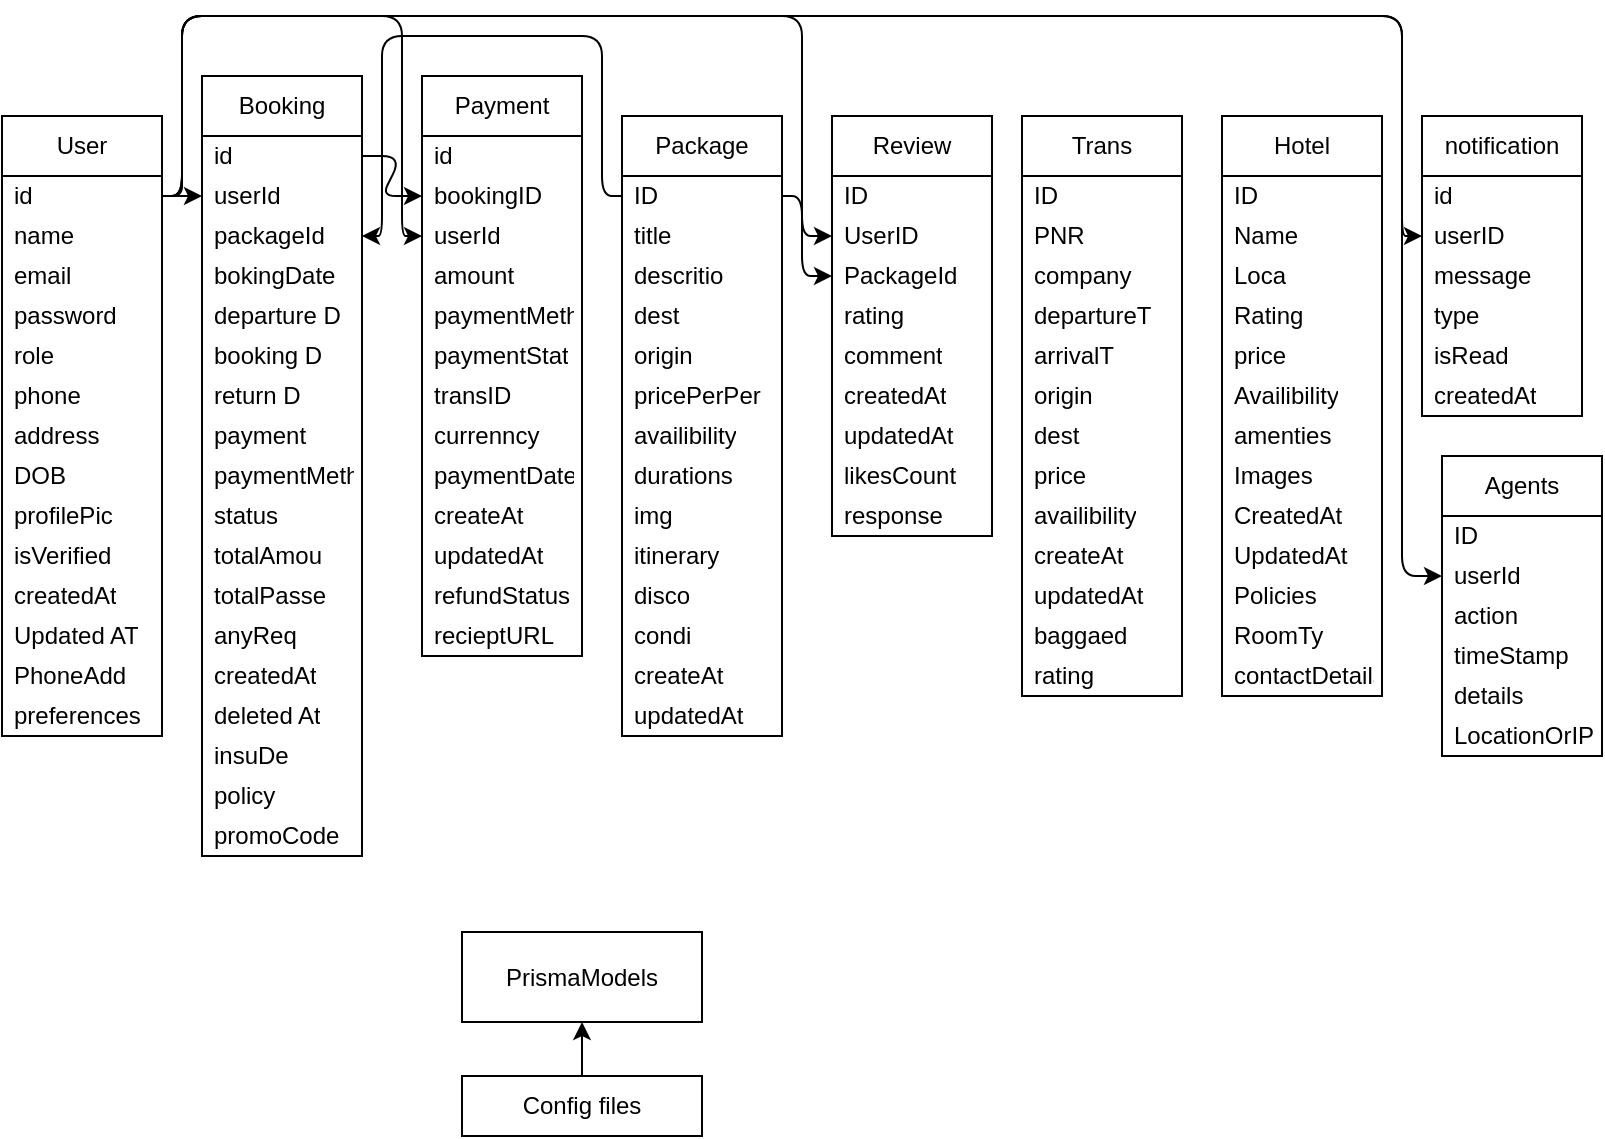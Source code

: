 <mxfile>
    <diagram id="MfGJysYyg-27cfOwxpKU" name="Page-1">
        <mxGraphModel dx="934" dy="476" grid="1" gridSize="10" guides="1" tooltips="1" connect="1" arrows="1" fold="1" page="1" pageScale="1" pageWidth="850" pageHeight="1100" math="0" shadow="0">
            <root>
                <mxCell id="0"/>
                <mxCell id="1" parent="0"/>
                <mxCell id="194" style="edgeStyle=none;html=1;exitX=0.5;exitY=0;exitDx=0;exitDy=0;entryX=0.5;entryY=1;entryDx=0;entryDy=0;" parent="1" source="2" target="192" edge="1">
                    <mxGeometry relative="1" as="geometry"/>
                </mxCell>
                <mxCell id="2" value="Config files" style="whiteSpace=wrap;html=1;" parent="1" vertex="1">
                    <mxGeometry x="240" y="600" width="120" height="30" as="geometry"/>
                </mxCell>
                <mxCell id="14" value="Payment" style="swimlane;fontStyle=0;childLayout=stackLayout;horizontal=1;startSize=30;horizontalStack=0;resizeParent=1;resizeParentMax=0;resizeLast=0;collapsible=1;marginBottom=0;whiteSpace=wrap;html=1;" parent="1" vertex="1">
                    <mxGeometry x="220" y="100" width="80" height="290" as="geometry">
                        <mxRectangle x="70" y="150" width="60" height="30" as="alternateBounds"/>
                    </mxGeometry>
                </mxCell>
                <mxCell id="15" value="id" style="text;strokeColor=none;fillColor=none;align=left;verticalAlign=middle;spacingLeft=4;spacingRight=4;overflow=hidden;points=[[0,0.5],[1,0.5]];portConstraint=eastwest;rotatable=0;whiteSpace=wrap;html=1;" parent="14" vertex="1">
                    <mxGeometry y="30" width="80" height="20" as="geometry"/>
                </mxCell>
                <mxCell id="16" value="bookingID&lt;span style=&quot;white-space: pre;&quot;&gt;&#9;&lt;/span&gt;" style="text;strokeColor=none;fillColor=none;align=left;verticalAlign=middle;spacingLeft=4;spacingRight=4;overflow=hidden;points=[[0,0.5],[1,0.5]];portConstraint=eastwest;rotatable=0;whiteSpace=wrap;html=1;" parent="14" vertex="1">
                    <mxGeometry y="50" width="80" height="20" as="geometry"/>
                </mxCell>
                <mxCell id="17" value="userId" style="text;strokeColor=none;fillColor=none;align=left;verticalAlign=middle;spacingLeft=4;spacingRight=4;overflow=hidden;points=[[0,0.5],[1,0.5]];portConstraint=eastwest;rotatable=0;whiteSpace=wrap;html=1;" parent="14" vertex="1">
                    <mxGeometry y="70" width="80" height="20" as="geometry"/>
                </mxCell>
                <mxCell id="18" value="amount" style="text;strokeColor=none;fillColor=none;align=left;verticalAlign=middle;spacingLeft=4;spacingRight=4;overflow=hidden;points=[[0,0.5],[1,0.5]];portConstraint=eastwest;rotatable=0;whiteSpace=wrap;html=1;" parent="14" vertex="1">
                    <mxGeometry y="90" width="80" height="20" as="geometry"/>
                </mxCell>
                <mxCell id="19" value="paymentMeth&lt;span style=&quot;white-space: pre;&quot;&gt;&#9;&lt;/span&gt;" style="text;strokeColor=none;fillColor=none;align=left;verticalAlign=middle;spacingLeft=4;spacingRight=4;overflow=hidden;points=[[0,0.5],[1,0.5]];portConstraint=eastwest;rotatable=0;whiteSpace=wrap;html=1;" parent="14" vertex="1">
                    <mxGeometry y="110" width="80" height="20" as="geometry"/>
                </mxCell>
                <mxCell id="20" value="paymentStat" style="text;strokeColor=none;fillColor=none;align=left;verticalAlign=middle;spacingLeft=4;spacingRight=4;overflow=hidden;points=[[0,0.5],[1,0.5]];portConstraint=eastwest;rotatable=0;whiteSpace=wrap;html=1;" parent="14" vertex="1">
                    <mxGeometry y="130" width="80" height="20" as="geometry"/>
                </mxCell>
                <mxCell id="21" value="transID" style="text;strokeColor=none;fillColor=none;align=left;verticalAlign=middle;spacingLeft=4;spacingRight=4;overflow=hidden;points=[[0,0.5],[1,0.5]];portConstraint=eastwest;rotatable=0;whiteSpace=wrap;html=1;" parent="14" vertex="1">
                    <mxGeometry y="150" width="80" height="20" as="geometry"/>
                </mxCell>
                <mxCell id="22" value="currenncy" style="text;strokeColor=none;fillColor=none;align=left;verticalAlign=middle;spacingLeft=4;spacingRight=4;overflow=hidden;points=[[0,0.5],[1,0.5]];portConstraint=eastwest;rotatable=0;whiteSpace=wrap;html=1;" parent="14" vertex="1">
                    <mxGeometry y="170" width="80" height="20" as="geometry"/>
                </mxCell>
                <mxCell id="23" value="paymentDate" style="text;strokeColor=none;fillColor=none;align=left;verticalAlign=middle;spacingLeft=4;spacingRight=4;overflow=hidden;points=[[0,0.5],[1,0.5]];portConstraint=eastwest;rotatable=0;whiteSpace=wrap;html=1;" parent="14" vertex="1">
                    <mxGeometry y="190" width="80" height="20" as="geometry"/>
                </mxCell>
                <mxCell id="24" value="createAt" style="text;strokeColor=none;fillColor=none;align=left;verticalAlign=middle;spacingLeft=4;spacingRight=4;overflow=hidden;points=[[0,0.5],[1,0.5]];portConstraint=eastwest;rotatable=0;whiteSpace=wrap;html=1;" parent="14" vertex="1">
                    <mxGeometry y="210" width="80" height="20" as="geometry"/>
                </mxCell>
                <mxCell id="25" value="updatedAt" style="text;strokeColor=none;fillColor=none;align=left;verticalAlign=middle;spacingLeft=4;spacingRight=4;overflow=hidden;points=[[0,0.5],[1,0.5]];portConstraint=eastwest;rotatable=0;whiteSpace=wrap;html=1;" parent="14" vertex="1">
                    <mxGeometry y="230" width="80" height="20" as="geometry"/>
                </mxCell>
                <mxCell id="26" value="refundStatus" style="text;strokeColor=none;fillColor=none;align=left;verticalAlign=middle;spacingLeft=4;spacingRight=4;overflow=hidden;points=[[0,0.5],[1,0.5]];portConstraint=eastwest;rotatable=0;whiteSpace=wrap;html=1;" parent="14" vertex="1">
                    <mxGeometry y="250" width="80" height="20" as="geometry"/>
                </mxCell>
                <mxCell id="27" value="recieptURL" style="text;strokeColor=none;fillColor=none;align=left;verticalAlign=middle;spacingLeft=4;spacingRight=4;overflow=hidden;points=[[0,0.5],[1,0.5]];portConstraint=eastwest;rotatable=0;whiteSpace=wrap;html=1;" parent="14" vertex="1">
                    <mxGeometry y="270" width="80" height="20" as="geometry"/>
                </mxCell>
                <mxCell id="44" value="Booking" style="swimlane;fontStyle=0;childLayout=stackLayout;horizontal=1;startSize=30;horizontalStack=0;resizeParent=1;resizeParentMax=0;resizeLast=0;collapsible=1;marginBottom=0;whiteSpace=wrap;html=1;" parent="1" vertex="1">
                    <mxGeometry x="110" y="100" width="80" height="390" as="geometry">
                        <mxRectangle x="70" y="150" width="60" height="30" as="alternateBounds"/>
                    </mxGeometry>
                </mxCell>
                <mxCell id="45" value="id&lt;span style=&quot;white-space: pre;&quot;&gt;&#9;&lt;/span&gt;" style="text;strokeColor=none;fillColor=none;align=left;verticalAlign=middle;spacingLeft=4;spacingRight=4;overflow=hidden;points=[[0,0.5],[1,0.5]];portConstraint=eastwest;rotatable=0;whiteSpace=wrap;html=1;" parent="44" vertex="1">
                    <mxGeometry y="30" width="80" height="20" as="geometry"/>
                </mxCell>
                <mxCell id="47" value="userId" style="text;strokeColor=none;fillColor=none;align=left;verticalAlign=middle;spacingLeft=4;spacingRight=4;overflow=hidden;points=[[0,0.5],[1,0.5]];portConstraint=eastwest;rotatable=0;whiteSpace=wrap;html=1;" parent="44" vertex="1">
                    <mxGeometry y="50" width="80" height="20" as="geometry"/>
                </mxCell>
                <mxCell id="48" value="packageId" style="text;strokeColor=none;fillColor=none;align=left;verticalAlign=middle;spacingLeft=4;spacingRight=4;overflow=hidden;points=[[0,0.5],[1,0.5]];portConstraint=eastwest;rotatable=0;whiteSpace=wrap;html=1;" parent="44" vertex="1">
                    <mxGeometry y="70" width="80" height="20" as="geometry"/>
                </mxCell>
                <mxCell id="49" value="bokingDate" style="text;strokeColor=none;fillColor=none;align=left;verticalAlign=middle;spacingLeft=4;spacingRight=4;overflow=hidden;points=[[0,0.5],[1,0.5]];portConstraint=eastwest;rotatable=0;whiteSpace=wrap;html=1;" parent="44" vertex="1">
                    <mxGeometry y="90" width="80" height="20" as="geometry"/>
                </mxCell>
                <mxCell id="50" value="departure D" style="text;strokeColor=none;fillColor=none;align=left;verticalAlign=middle;spacingLeft=4;spacingRight=4;overflow=hidden;points=[[0,0.5],[1,0.5]];portConstraint=eastwest;rotatable=0;whiteSpace=wrap;html=1;" parent="44" vertex="1">
                    <mxGeometry y="110" width="80" height="20" as="geometry"/>
                </mxCell>
                <mxCell id="51" value="booking D" style="text;strokeColor=none;fillColor=none;align=left;verticalAlign=middle;spacingLeft=4;spacingRight=4;overflow=hidden;points=[[0,0.5],[1,0.5]];portConstraint=eastwest;rotatable=0;whiteSpace=wrap;html=1;" parent="44" vertex="1">
                    <mxGeometry y="130" width="80" height="20" as="geometry"/>
                </mxCell>
                <mxCell id="52" value="return D" style="text;strokeColor=none;fillColor=none;align=left;verticalAlign=middle;spacingLeft=4;spacingRight=4;overflow=hidden;points=[[0,0.5],[1,0.5]];portConstraint=eastwest;rotatable=0;whiteSpace=wrap;html=1;" parent="44" vertex="1">
                    <mxGeometry y="150" width="80" height="20" as="geometry"/>
                </mxCell>
                <mxCell id="53" value="payment" style="text;strokeColor=none;fillColor=none;align=left;verticalAlign=middle;spacingLeft=4;spacingRight=4;overflow=hidden;points=[[0,0.5],[1,0.5]];portConstraint=eastwest;rotatable=0;whiteSpace=wrap;html=1;" parent="44" vertex="1">
                    <mxGeometry y="170" width="80" height="20" as="geometry"/>
                </mxCell>
                <mxCell id="54" value="paymentMeth" style="text;strokeColor=none;fillColor=none;align=left;verticalAlign=middle;spacingLeft=4;spacingRight=4;overflow=hidden;points=[[0,0.5],[1,0.5]];portConstraint=eastwest;rotatable=0;whiteSpace=wrap;html=1;" parent="44" vertex="1">
                    <mxGeometry y="190" width="80" height="20" as="geometry"/>
                </mxCell>
                <mxCell id="55" value="status" style="text;strokeColor=none;fillColor=none;align=left;verticalAlign=middle;spacingLeft=4;spacingRight=4;overflow=hidden;points=[[0,0.5],[1,0.5]];portConstraint=eastwest;rotatable=0;whiteSpace=wrap;html=1;" parent="44" vertex="1">
                    <mxGeometry y="210" width="80" height="20" as="geometry"/>
                </mxCell>
                <mxCell id="56" value="totalAmou" style="text;strokeColor=none;fillColor=none;align=left;verticalAlign=middle;spacingLeft=4;spacingRight=4;overflow=hidden;points=[[0,0.5],[1,0.5]];portConstraint=eastwest;rotatable=0;whiteSpace=wrap;html=1;" parent="44" vertex="1">
                    <mxGeometry y="230" width="80" height="20" as="geometry"/>
                </mxCell>
                <mxCell id="57" value="totalPasse" style="text;strokeColor=none;fillColor=none;align=left;verticalAlign=middle;spacingLeft=4;spacingRight=4;overflow=hidden;points=[[0,0.5],[1,0.5]];portConstraint=eastwest;rotatable=0;whiteSpace=wrap;html=1;" parent="44" vertex="1">
                    <mxGeometry y="250" width="80" height="20" as="geometry"/>
                </mxCell>
                <mxCell id="58" value="anyReq" style="text;strokeColor=none;fillColor=none;align=left;verticalAlign=middle;spacingLeft=4;spacingRight=4;overflow=hidden;points=[[0,0.5],[1,0.5]];portConstraint=eastwest;rotatable=0;whiteSpace=wrap;html=1;" parent="44" vertex="1">
                    <mxGeometry y="270" width="80" height="20" as="geometry"/>
                </mxCell>
                <mxCell id="149" value="createdAt" style="text;strokeColor=none;fillColor=none;align=left;verticalAlign=middle;spacingLeft=4;spacingRight=4;overflow=hidden;points=[[0,0.5],[1,0.5]];portConstraint=eastwest;rotatable=0;whiteSpace=wrap;html=1;" parent="44" vertex="1">
                    <mxGeometry y="290" width="80" height="20" as="geometry"/>
                </mxCell>
                <mxCell id="150" value="deleted At" style="text;strokeColor=none;fillColor=none;align=left;verticalAlign=middle;spacingLeft=4;spacingRight=4;overflow=hidden;points=[[0,0.5],[1,0.5]];portConstraint=eastwest;rotatable=0;whiteSpace=wrap;html=1;" parent="44" vertex="1">
                    <mxGeometry y="310" width="80" height="20" as="geometry"/>
                </mxCell>
                <mxCell id="151" value="insuDe" style="text;strokeColor=none;fillColor=none;align=left;verticalAlign=middle;spacingLeft=4;spacingRight=4;overflow=hidden;points=[[0,0.5],[1,0.5]];portConstraint=eastwest;rotatable=0;whiteSpace=wrap;html=1;" parent="44" vertex="1">
                    <mxGeometry y="330" width="80" height="20" as="geometry"/>
                </mxCell>
                <mxCell id="152" value="policy" style="text;strokeColor=none;fillColor=none;align=left;verticalAlign=middle;spacingLeft=4;spacingRight=4;overflow=hidden;points=[[0,0.5],[1,0.5]];portConstraint=eastwest;rotatable=0;whiteSpace=wrap;html=1;" parent="44" vertex="1">
                    <mxGeometry y="350" width="80" height="20" as="geometry"/>
                </mxCell>
                <mxCell id="153" value="promoCode" style="text;strokeColor=none;fillColor=none;align=left;verticalAlign=middle;spacingLeft=4;spacingRight=4;overflow=hidden;points=[[0,0.5],[1,0.5]];portConstraint=eastwest;rotatable=0;whiteSpace=wrap;html=1;" parent="44" vertex="1">
                    <mxGeometry y="370" width="80" height="20" as="geometry"/>
                </mxCell>
                <mxCell id="59" value="User" style="swimlane;fontStyle=0;childLayout=stackLayout;horizontal=1;startSize=30;horizontalStack=0;resizeParent=1;resizeParentMax=0;resizeLast=0;collapsible=1;marginBottom=0;whiteSpace=wrap;html=1;" parent="1" vertex="1">
                    <mxGeometry x="10" y="120" width="80" height="310" as="geometry">
                        <mxRectangle x="20" y="130" width="60" height="30" as="alternateBounds"/>
                    </mxGeometry>
                </mxCell>
                <mxCell id="60" value="id" style="text;strokeColor=none;fillColor=none;align=left;verticalAlign=middle;spacingLeft=4;spacingRight=4;overflow=hidden;points=[[0,0.5],[1,0.5]];portConstraint=eastwest;rotatable=0;whiteSpace=wrap;html=1;" parent="59" vertex="1">
                    <mxGeometry y="30" width="80" height="20" as="geometry"/>
                </mxCell>
                <mxCell id="61" value="name" style="text;strokeColor=none;fillColor=none;align=left;verticalAlign=middle;spacingLeft=4;spacingRight=4;overflow=hidden;points=[[0,0.5],[1,0.5]];portConstraint=eastwest;rotatable=0;whiteSpace=wrap;html=1;" parent="59" vertex="1">
                    <mxGeometry y="50" width="80" height="20" as="geometry"/>
                </mxCell>
                <mxCell id="62" value="email" style="text;strokeColor=none;fillColor=none;align=left;verticalAlign=middle;spacingLeft=4;spacingRight=4;overflow=hidden;points=[[0,0.5],[1,0.5]];portConstraint=eastwest;rotatable=0;whiteSpace=wrap;html=1;" parent="59" vertex="1">
                    <mxGeometry y="70" width="80" height="20" as="geometry"/>
                </mxCell>
                <mxCell id="63" value="password" style="text;strokeColor=none;fillColor=none;align=left;verticalAlign=middle;spacingLeft=4;spacingRight=4;overflow=hidden;points=[[0,0.5],[1,0.5]];portConstraint=eastwest;rotatable=0;whiteSpace=wrap;html=1;" parent="59" vertex="1">
                    <mxGeometry y="90" width="80" height="20" as="geometry"/>
                </mxCell>
                <mxCell id="64" value="role" style="text;strokeColor=none;fillColor=none;align=left;verticalAlign=middle;spacingLeft=4;spacingRight=4;overflow=hidden;points=[[0,0.5],[1,0.5]];portConstraint=eastwest;rotatable=0;whiteSpace=wrap;html=1;" parent="59" vertex="1">
                    <mxGeometry y="110" width="80" height="20" as="geometry"/>
                </mxCell>
                <mxCell id="65" value="phone" style="text;strokeColor=none;fillColor=none;align=left;verticalAlign=middle;spacingLeft=4;spacingRight=4;overflow=hidden;points=[[0,0.5],[1,0.5]];portConstraint=eastwest;rotatable=0;whiteSpace=wrap;html=1;" parent="59" vertex="1">
                    <mxGeometry y="130" width="80" height="20" as="geometry"/>
                </mxCell>
                <mxCell id="66" value="address" style="text;strokeColor=none;fillColor=none;align=left;verticalAlign=middle;spacingLeft=4;spacingRight=4;overflow=hidden;points=[[0,0.5],[1,0.5]];portConstraint=eastwest;rotatable=0;whiteSpace=wrap;html=1;" parent="59" vertex="1">
                    <mxGeometry y="150" width="80" height="20" as="geometry"/>
                </mxCell>
                <mxCell id="67" value="DOB" style="text;strokeColor=none;fillColor=none;align=left;verticalAlign=middle;spacingLeft=4;spacingRight=4;overflow=hidden;points=[[0,0.5],[1,0.5]];portConstraint=eastwest;rotatable=0;whiteSpace=wrap;html=1;" parent="59" vertex="1">
                    <mxGeometry y="170" width="80" height="20" as="geometry"/>
                </mxCell>
                <mxCell id="68" value="profilePic" style="text;strokeColor=none;fillColor=none;align=left;verticalAlign=middle;spacingLeft=4;spacingRight=4;overflow=hidden;points=[[0,0.5],[1,0.5]];portConstraint=eastwest;rotatable=0;whiteSpace=wrap;html=1;" parent="59" vertex="1">
                    <mxGeometry y="190" width="80" height="20" as="geometry"/>
                </mxCell>
                <mxCell id="69" value="isVerified" style="text;strokeColor=none;fillColor=none;align=left;verticalAlign=middle;spacingLeft=4;spacingRight=4;overflow=hidden;points=[[0,0.5],[1,0.5]];portConstraint=eastwest;rotatable=0;whiteSpace=wrap;html=1;" parent="59" vertex="1">
                    <mxGeometry y="210" width="80" height="20" as="geometry"/>
                </mxCell>
                <mxCell id="70" value="createdAt" style="text;strokeColor=none;fillColor=none;align=left;verticalAlign=middle;spacingLeft=4;spacingRight=4;overflow=hidden;points=[[0,0.5],[1,0.5]];portConstraint=eastwest;rotatable=0;whiteSpace=wrap;html=1;" parent="59" vertex="1">
                    <mxGeometry y="230" width="80" height="20" as="geometry"/>
                </mxCell>
                <mxCell id="71" value="Updated AT" style="text;strokeColor=none;fillColor=none;align=left;verticalAlign=middle;spacingLeft=4;spacingRight=4;overflow=hidden;points=[[0,0.5],[1,0.5]];portConstraint=eastwest;rotatable=0;whiteSpace=wrap;html=1;" parent="59" vertex="1">
                    <mxGeometry y="250" width="80" height="20" as="geometry"/>
                </mxCell>
                <mxCell id="72" value="PhoneAdd" style="text;strokeColor=none;fillColor=none;align=left;verticalAlign=middle;spacingLeft=4;spacingRight=4;overflow=hidden;points=[[0,0.5],[1,0.5]];portConstraint=eastwest;rotatable=0;whiteSpace=wrap;html=1;" parent="59" vertex="1">
                    <mxGeometry y="270" width="80" height="20" as="geometry"/>
                </mxCell>
                <mxCell id="73" value="preferences" style="text;strokeColor=none;fillColor=none;align=left;verticalAlign=middle;spacingLeft=4;spacingRight=4;overflow=hidden;points=[[0,0.5],[1,0.5]];portConstraint=eastwest;rotatable=0;whiteSpace=wrap;html=1;" parent="59" vertex="1">
                    <mxGeometry y="290" width="80" height="20" as="geometry"/>
                </mxCell>
                <mxCell id="74" value="Package" style="swimlane;fontStyle=0;childLayout=stackLayout;horizontal=1;startSize=30;horizontalStack=0;resizeParent=1;resizeParentMax=0;resizeLast=0;collapsible=1;marginBottom=0;whiteSpace=wrap;html=1;" parent="1" vertex="1">
                    <mxGeometry x="320" y="120" width="80" height="310" as="geometry">
                        <mxRectangle x="70" y="150" width="60" height="30" as="alternateBounds"/>
                    </mxGeometry>
                </mxCell>
                <mxCell id="75" value="ID" style="text;strokeColor=none;fillColor=none;align=left;verticalAlign=middle;spacingLeft=4;spacingRight=4;overflow=hidden;points=[[0,0.5],[1,0.5]];portConstraint=eastwest;rotatable=0;whiteSpace=wrap;html=1;" parent="74" vertex="1">
                    <mxGeometry y="30" width="80" height="20" as="geometry"/>
                </mxCell>
                <mxCell id="76" value="title" style="text;strokeColor=none;fillColor=none;align=left;verticalAlign=middle;spacingLeft=4;spacingRight=4;overflow=hidden;points=[[0,0.5],[1,0.5]];portConstraint=eastwest;rotatable=0;whiteSpace=wrap;html=1;" parent="74" vertex="1">
                    <mxGeometry y="50" width="80" height="20" as="geometry"/>
                </mxCell>
                <mxCell id="77" value="descritio" style="text;strokeColor=none;fillColor=none;align=left;verticalAlign=middle;spacingLeft=4;spacingRight=4;overflow=hidden;points=[[0,0.5],[1,0.5]];portConstraint=eastwest;rotatable=0;whiteSpace=wrap;html=1;" parent="74" vertex="1">
                    <mxGeometry y="70" width="80" height="20" as="geometry"/>
                </mxCell>
                <mxCell id="78" value="dest" style="text;strokeColor=none;fillColor=none;align=left;verticalAlign=middle;spacingLeft=4;spacingRight=4;overflow=hidden;points=[[0,0.5],[1,0.5]];portConstraint=eastwest;rotatable=0;whiteSpace=wrap;html=1;" parent="74" vertex="1">
                    <mxGeometry y="90" width="80" height="20" as="geometry"/>
                </mxCell>
                <mxCell id="79" value="origin" style="text;strokeColor=none;fillColor=none;align=left;verticalAlign=middle;spacingLeft=4;spacingRight=4;overflow=hidden;points=[[0,0.5],[1,0.5]];portConstraint=eastwest;rotatable=0;whiteSpace=wrap;html=1;" parent="74" vertex="1">
                    <mxGeometry y="110" width="80" height="20" as="geometry"/>
                </mxCell>
                <mxCell id="80" value="pricePerPer&lt;span style=&quot;white-space: pre;&quot;&gt;&#9;&lt;/span&gt;" style="text;strokeColor=none;fillColor=none;align=left;verticalAlign=middle;spacingLeft=4;spacingRight=4;overflow=hidden;points=[[0,0.5],[1,0.5]];portConstraint=eastwest;rotatable=0;whiteSpace=wrap;html=1;" parent="74" vertex="1">
                    <mxGeometry y="130" width="80" height="20" as="geometry"/>
                </mxCell>
                <mxCell id="81" value="availibility" style="text;strokeColor=none;fillColor=none;align=left;verticalAlign=middle;spacingLeft=4;spacingRight=4;overflow=hidden;points=[[0,0.5],[1,0.5]];portConstraint=eastwest;rotatable=0;whiteSpace=wrap;html=1;" parent="74" vertex="1">
                    <mxGeometry y="150" width="80" height="20" as="geometry"/>
                </mxCell>
                <mxCell id="82" value="durations&lt;span style=&quot;white-space: pre;&quot;&gt;&#9;&lt;/span&gt;" style="text;strokeColor=none;fillColor=none;align=left;verticalAlign=middle;spacingLeft=4;spacingRight=4;overflow=hidden;points=[[0,0.5],[1,0.5]];portConstraint=eastwest;rotatable=0;whiteSpace=wrap;html=1;" parent="74" vertex="1">
                    <mxGeometry y="170" width="80" height="20" as="geometry"/>
                </mxCell>
                <mxCell id="83" value="img" style="text;strokeColor=none;fillColor=none;align=left;verticalAlign=middle;spacingLeft=4;spacingRight=4;overflow=hidden;points=[[0,0.5],[1,0.5]];portConstraint=eastwest;rotatable=0;whiteSpace=wrap;html=1;" parent="74" vertex="1">
                    <mxGeometry y="190" width="80" height="20" as="geometry"/>
                </mxCell>
                <mxCell id="84" value="itinerary" style="text;strokeColor=none;fillColor=none;align=left;verticalAlign=middle;spacingLeft=4;spacingRight=4;overflow=hidden;points=[[0,0.5],[1,0.5]];portConstraint=eastwest;rotatable=0;whiteSpace=wrap;html=1;" parent="74" vertex="1">
                    <mxGeometry y="210" width="80" height="20" as="geometry"/>
                </mxCell>
                <mxCell id="85" value="disco" style="text;strokeColor=none;fillColor=none;align=left;verticalAlign=middle;spacingLeft=4;spacingRight=4;overflow=hidden;points=[[0,0.5],[1,0.5]];portConstraint=eastwest;rotatable=0;whiteSpace=wrap;html=1;" parent="74" vertex="1">
                    <mxGeometry y="230" width="80" height="20" as="geometry"/>
                </mxCell>
                <mxCell id="86" value="condi" style="text;strokeColor=none;fillColor=none;align=left;verticalAlign=middle;spacingLeft=4;spacingRight=4;overflow=hidden;points=[[0,0.5],[1,0.5]];portConstraint=eastwest;rotatable=0;whiteSpace=wrap;html=1;" parent="74" vertex="1">
                    <mxGeometry y="250" width="80" height="20" as="geometry"/>
                </mxCell>
                <mxCell id="87" value="createAt" style="text;strokeColor=none;fillColor=none;align=left;verticalAlign=middle;spacingLeft=4;spacingRight=4;overflow=hidden;points=[[0,0.5],[1,0.5]];portConstraint=eastwest;rotatable=0;whiteSpace=wrap;html=1;" parent="74" vertex="1">
                    <mxGeometry y="270" width="80" height="20" as="geometry"/>
                </mxCell>
                <mxCell id="88" value="updatedAt" style="text;strokeColor=none;fillColor=none;align=left;verticalAlign=middle;spacingLeft=4;spacingRight=4;overflow=hidden;points=[[0,0.5],[1,0.5]];portConstraint=eastwest;rotatable=0;whiteSpace=wrap;html=1;" parent="74" vertex="1">
                    <mxGeometry y="290" width="80" height="20" as="geometry"/>
                </mxCell>
                <mxCell id="89" value="notification" style="swimlane;fontStyle=0;childLayout=stackLayout;horizontal=1;startSize=30;horizontalStack=0;resizeParent=1;resizeParentMax=0;resizeLast=0;collapsible=1;marginBottom=0;whiteSpace=wrap;html=1;" parent="1" vertex="1">
                    <mxGeometry x="720" y="120" width="80" height="150" as="geometry">
                        <mxRectangle x="70" y="150" width="60" height="30" as="alternateBounds"/>
                    </mxGeometry>
                </mxCell>
                <mxCell id="90" value="id" style="text;strokeColor=none;fillColor=none;align=left;verticalAlign=middle;spacingLeft=4;spacingRight=4;overflow=hidden;points=[[0,0.5],[1,0.5]];portConstraint=eastwest;rotatable=0;whiteSpace=wrap;html=1;" parent="89" vertex="1">
                    <mxGeometry y="30" width="80" height="20" as="geometry"/>
                </mxCell>
                <mxCell id="91" value="userID" style="text;strokeColor=none;fillColor=none;align=left;verticalAlign=middle;spacingLeft=4;spacingRight=4;overflow=hidden;points=[[0,0.5],[1,0.5]];portConstraint=eastwest;rotatable=0;whiteSpace=wrap;html=1;" parent="89" vertex="1">
                    <mxGeometry y="50" width="80" height="20" as="geometry"/>
                </mxCell>
                <mxCell id="92" value="message" style="text;strokeColor=none;fillColor=none;align=left;verticalAlign=middle;spacingLeft=4;spacingRight=4;overflow=hidden;points=[[0,0.5],[1,0.5]];portConstraint=eastwest;rotatable=0;whiteSpace=wrap;html=1;" parent="89" vertex="1">
                    <mxGeometry y="70" width="80" height="20" as="geometry"/>
                </mxCell>
                <mxCell id="93" value="type" style="text;strokeColor=none;fillColor=none;align=left;verticalAlign=middle;spacingLeft=4;spacingRight=4;overflow=hidden;points=[[0,0.5],[1,0.5]];portConstraint=eastwest;rotatable=0;whiteSpace=wrap;html=1;" parent="89" vertex="1">
                    <mxGeometry y="90" width="80" height="20" as="geometry"/>
                </mxCell>
                <mxCell id="94" value="isRead" style="text;strokeColor=none;fillColor=none;align=left;verticalAlign=middle;spacingLeft=4;spacingRight=4;overflow=hidden;points=[[0,0.5],[1,0.5]];portConstraint=eastwest;rotatable=0;whiteSpace=wrap;html=1;" parent="89" vertex="1">
                    <mxGeometry y="110" width="80" height="20" as="geometry"/>
                </mxCell>
                <mxCell id="95" value="createdAt" style="text;strokeColor=none;fillColor=none;align=left;verticalAlign=middle;spacingLeft=4;spacingRight=4;overflow=hidden;points=[[0,0.5],[1,0.5]];portConstraint=eastwest;rotatable=0;whiteSpace=wrap;html=1;" parent="89" vertex="1">
                    <mxGeometry y="130" width="80" height="20" as="geometry"/>
                </mxCell>
                <mxCell id="104" value="Hotel" style="swimlane;fontStyle=0;childLayout=stackLayout;horizontal=1;startSize=30;horizontalStack=0;resizeParent=1;resizeParentMax=0;resizeLast=0;collapsible=1;marginBottom=0;whiteSpace=wrap;html=1;" parent="1" vertex="1">
                    <mxGeometry x="620" y="120" width="80" height="290" as="geometry">
                        <mxRectangle x="70" y="150" width="60" height="30" as="alternateBounds"/>
                    </mxGeometry>
                </mxCell>
                <mxCell id="105" value="ID" style="text;strokeColor=none;fillColor=none;align=left;verticalAlign=middle;spacingLeft=4;spacingRight=4;overflow=hidden;points=[[0,0.5],[1,0.5]];portConstraint=eastwest;rotatable=0;whiteSpace=wrap;html=1;" parent="104" vertex="1">
                    <mxGeometry y="30" width="80" height="20" as="geometry"/>
                </mxCell>
                <mxCell id="106" value="Name" style="text;strokeColor=none;fillColor=none;align=left;verticalAlign=middle;spacingLeft=4;spacingRight=4;overflow=hidden;points=[[0,0.5],[1,0.5]];portConstraint=eastwest;rotatable=0;whiteSpace=wrap;html=1;" parent="104" vertex="1">
                    <mxGeometry y="50" width="80" height="20" as="geometry"/>
                </mxCell>
                <mxCell id="107" value="Loca" style="text;strokeColor=none;fillColor=none;align=left;verticalAlign=middle;spacingLeft=4;spacingRight=4;overflow=hidden;points=[[0,0.5],[1,0.5]];portConstraint=eastwest;rotatable=0;whiteSpace=wrap;html=1;" parent="104" vertex="1">
                    <mxGeometry y="70" width="80" height="20" as="geometry"/>
                </mxCell>
                <mxCell id="108" value="Rating" style="text;strokeColor=none;fillColor=none;align=left;verticalAlign=middle;spacingLeft=4;spacingRight=4;overflow=hidden;points=[[0,0.5],[1,0.5]];portConstraint=eastwest;rotatable=0;whiteSpace=wrap;html=1;" parent="104" vertex="1">
                    <mxGeometry y="90" width="80" height="20" as="geometry"/>
                </mxCell>
                <mxCell id="109" value="price" style="text;strokeColor=none;fillColor=none;align=left;verticalAlign=middle;spacingLeft=4;spacingRight=4;overflow=hidden;points=[[0,0.5],[1,0.5]];portConstraint=eastwest;rotatable=0;whiteSpace=wrap;html=1;" parent="104" vertex="1">
                    <mxGeometry y="110" width="80" height="20" as="geometry"/>
                </mxCell>
                <mxCell id="110" value="Availibility" style="text;strokeColor=none;fillColor=none;align=left;verticalAlign=middle;spacingLeft=4;spacingRight=4;overflow=hidden;points=[[0,0.5],[1,0.5]];portConstraint=eastwest;rotatable=0;whiteSpace=wrap;html=1;" parent="104" vertex="1">
                    <mxGeometry y="130" width="80" height="20" as="geometry"/>
                </mxCell>
                <mxCell id="111" value="amenties" style="text;strokeColor=none;fillColor=none;align=left;verticalAlign=middle;spacingLeft=4;spacingRight=4;overflow=hidden;points=[[0,0.5],[1,0.5]];portConstraint=eastwest;rotatable=0;whiteSpace=wrap;html=1;" parent="104" vertex="1">
                    <mxGeometry y="150" width="80" height="20" as="geometry"/>
                </mxCell>
                <mxCell id="112" value="Images" style="text;strokeColor=none;fillColor=none;align=left;verticalAlign=middle;spacingLeft=4;spacingRight=4;overflow=hidden;points=[[0,0.5],[1,0.5]];portConstraint=eastwest;rotatable=0;whiteSpace=wrap;html=1;" parent="104" vertex="1">
                    <mxGeometry y="170" width="80" height="20" as="geometry"/>
                </mxCell>
                <mxCell id="113" value="CreatedAt" style="text;strokeColor=none;fillColor=none;align=left;verticalAlign=middle;spacingLeft=4;spacingRight=4;overflow=hidden;points=[[0,0.5],[1,0.5]];portConstraint=eastwest;rotatable=0;whiteSpace=wrap;html=1;" parent="104" vertex="1">
                    <mxGeometry y="190" width="80" height="20" as="geometry"/>
                </mxCell>
                <mxCell id="114" value="UpdatedAt" style="text;strokeColor=none;fillColor=none;align=left;verticalAlign=middle;spacingLeft=4;spacingRight=4;overflow=hidden;points=[[0,0.5],[1,0.5]];portConstraint=eastwest;rotatable=0;whiteSpace=wrap;html=1;" parent="104" vertex="1">
                    <mxGeometry y="210" width="80" height="20" as="geometry"/>
                </mxCell>
                <mxCell id="115" value="Policies" style="text;strokeColor=none;fillColor=none;align=left;verticalAlign=middle;spacingLeft=4;spacingRight=4;overflow=hidden;points=[[0,0.5],[1,0.5]];portConstraint=eastwest;rotatable=0;whiteSpace=wrap;html=1;" parent="104" vertex="1">
                    <mxGeometry y="230" width="80" height="20" as="geometry"/>
                </mxCell>
                <mxCell id="116" value="RoomTy" style="text;strokeColor=none;fillColor=none;align=left;verticalAlign=middle;spacingLeft=4;spacingRight=4;overflow=hidden;points=[[0,0.5],[1,0.5]];portConstraint=eastwest;rotatable=0;whiteSpace=wrap;html=1;" parent="104" vertex="1">
                    <mxGeometry y="250" width="80" height="20" as="geometry"/>
                </mxCell>
                <mxCell id="117" value="contactDetails" style="text;strokeColor=none;fillColor=none;align=left;verticalAlign=middle;spacingLeft=4;spacingRight=4;overflow=hidden;points=[[0,0.5],[1,0.5]];portConstraint=eastwest;rotatable=0;whiteSpace=wrap;html=1;" parent="104" vertex="1">
                    <mxGeometry y="270" width="80" height="20" as="geometry"/>
                </mxCell>
                <mxCell id="119" value="Trans" style="swimlane;fontStyle=0;childLayout=stackLayout;horizontal=1;startSize=30;horizontalStack=0;resizeParent=1;resizeParentMax=0;resizeLast=0;collapsible=1;marginBottom=0;whiteSpace=wrap;html=1;" parent="1" vertex="1">
                    <mxGeometry x="520" y="120" width="80" height="290" as="geometry">
                        <mxRectangle x="70" y="150" width="60" height="30" as="alternateBounds"/>
                    </mxGeometry>
                </mxCell>
                <mxCell id="120" value="ID" style="text;strokeColor=none;fillColor=none;align=left;verticalAlign=middle;spacingLeft=4;spacingRight=4;overflow=hidden;points=[[0,0.5],[1,0.5]];portConstraint=eastwest;rotatable=0;whiteSpace=wrap;html=1;" parent="119" vertex="1">
                    <mxGeometry y="30" width="80" height="20" as="geometry"/>
                </mxCell>
                <mxCell id="121" value="PNR" style="text;strokeColor=none;fillColor=none;align=left;verticalAlign=middle;spacingLeft=4;spacingRight=4;overflow=hidden;points=[[0,0.5],[1,0.5]];portConstraint=eastwest;rotatable=0;whiteSpace=wrap;html=1;" parent="119" vertex="1">
                    <mxGeometry y="50" width="80" height="20" as="geometry"/>
                </mxCell>
                <mxCell id="122" value="company" style="text;strokeColor=none;fillColor=none;align=left;verticalAlign=middle;spacingLeft=4;spacingRight=4;overflow=hidden;points=[[0,0.5],[1,0.5]];portConstraint=eastwest;rotatable=0;whiteSpace=wrap;html=1;" parent="119" vertex="1">
                    <mxGeometry y="70" width="80" height="20" as="geometry"/>
                </mxCell>
                <mxCell id="123" value="departureT" style="text;strokeColor=none;fillColor=none;align=left;verticalAlign=middle;spacingLeft=4;spacingRight=4;overflow=hidden;points=[[0,0.5],[1,0.5]];portConstraint=eastwest;rotatable=0;whiteSpace=wrap;html=1;" parent="119" vertex="1">
                    <mxGeometry y="90" width="80" height="20" as="geometry"/>
                </mxCell>
                <mxCell id="124" value="arrivalT" style="text;strokeColor=none;fillColor=none;align=left;verticalAlign=middle;spacingLeft=4;spacingRight=4;overflow=hidden;points=[[0,0.5],[1,0.5]];portConstraint=eastwest;rotatable=0;whiteSpace=wrap;html=1;" parent="119" vertex="1">
                    <mxGeometry y="110" width="80" height="20" as="geometry"/>
                </mxCell>
                <mxCell id="125" value="origin" style="text;strokeColor=none;fillColor=none;align=left;verticalAlign=middle;spacingLeft=4;spacingRight=4;overflow=hidden;points=[[0,0.5],[1,0.5]];portConstraint=eastwest;rotatable=0;whiteSpace=wrap;html=1;" parent="119" vertex="1">
                    <mxGeometry y="130" width="80" height="20" as="geometry"/>
                </mxCell>
                <mxCell id="126" value="dest" style="text;strokeColor=none;fillColor=none;align=left;verticalAlign=middle;spacingLeft=4;spacingRight=4;overflow=hidden;points=[[0,0.5],[1,0.5]];portConstraint=eastwest;rotatable=0;whiteSpace=wrap;html=1;" parent="119" vertex="1">
                    <mxGeometry y="150" width="80" height="20" as="geometry"/>
                </mxCell>
                <mxCell id="127" value="price" style="text;strokeColor=none;fillColor=none;align=left;verticalAlign=middle;spacingLeft=4;spacingRight=4;overflow=hidden;points=[[0,0.5],[1,0.5]];portConstraint=eastwest;rotatable=0;whiteSpace=wrap;html=1;" parent="119" vertex="1">
                    <mxGeometry y="170" width="80" height="20" as="geometry"/>
                </mxCell>
                <mxCell id="128" value="availibility" style="text;strokeColor=none;fillColor=none;align=left;verticalAlign=middle;spacingLeft=4;spacingRight=4;overflow=hidden;points=[[0,0.5],[1,0.5]];portConstraint=eastwest;rotatable=0;whiteSpace=wrap;html=1;" parent="119" vertex="1">
                    <mxGeometry y="190" width="80" height="20" as="geometry"/>
                </mxCell>
                <mxCell id="129" value="createAt" style="text;strokeColor=none;fillColor=none;align=left;verticalAlign=middle;spacingLeft=4;spacingRight=4;overflow=hidden;points=[[0,0.5],[1,0.5]];portConstraint=eastwest;rotatable=0;whiteSpace=wrap;html=1;" parent="119" vertex="1">
                    <mxGeometry y="210" width="80" height="20" as="geometry"/>
                </mxCell>
                <mxCell id="130" value="updatedAt" style="text;strokeColor=none;fillColor=none;align=left;verticalAlign=middle;spacingLeft=4;spacingRight=4;overflow=hidden;points=[[0,0.5],[1,0.5]];portConstraint=eastwest;rotatable=0;whiteSpace=wrap;html=1;" parent="119" vertex="1">
                    <mxGeometry y="230" width="80" height="20" as="geometry"/>
                </mxCell>
                <mxCell id="131" value="baggaed" style="text;strokeColor=none;fillColor=none;align=left;verticalAlign=middle;spacingLeft=4;spacingRight=4;overflow=hidden;points=[[0,0.5],[1,0.5]];portConstraint=eastwest;rotatable=0;whiteSpace=wrap;html=1;" parent="119" vertex="1">
                    <mxGeometry y="250" width="80" height="20" as="geometry"/>
                </mxCell>
                <mxCell id="132" value="rating" style="text;strokeColor=none;fillColor=none;align=left;verticalAlign=middle;spacingLeft=4;spacingRight=4;overflow=hidden;points=[[0,0.5],[1,0.5]];portConstraint=eastwest;rotatable=0;whiteSpace=wrap;html=1;" parent="119" vertex="1">
                    <mxGeometry y="270" width="80" height="20" as="geometry"/>
                </mxCell>
                <mxCell id="134" value="Review" style="swimlane;fontStyle=0;childLayout=stackLayout;horizontal=1;startSize=30;horizontalStack=0;resizeParent=1;resizeParentMax=0;resizeLast=0;collapsible=1;marginBottom=0;whiteSpace=wrap;html=1;" parent="1" vertex="1">
                    <mxGeometry x="425" y="120" width="80" height="210" as="geometry">
                        <mxRectangle x="70" y="150" width="60" height="30" as="alternateBounds"/>
                    </mxGeometry>
                </mxCell>
                <mxCell id="135" value="ID" style="text;strokeColor=none;fillColor=none;align=left;verticalAlign=middle;spacingLeft=4;spacingRight=4;overflow=hidden;points=[[0,0.5],[1,0.5]];portConstraint=eastwest;rotatable=0;whiteSpace=wrap;html=1;" parent="134" vertex="1">
                    <mxGeometry y="30" width="80" height="20" as="geometry"/>
                </mxCell>
                <mxCell id="136" value="UserID" style="text;strokeColor=none;fillColor=none;align=left;verticalAlign=middle;spacingLeft=4;spacingRight=4;overflow=hidden;points=[[0,0.5],[1,0.5]];portConstraint=eastwest;rotatable=0;whiteSpace=wrap;html=1;" parent="134" vertex="1">
                    <mxGeometry y="50" width="80" height="20" as="geometry"/>
                </mxCell>
                <mxCell id="137" value="PackageId" style="text;strokeColor=none;fillColor=none;align=left;verticalAlign=middle;spacingLeft=4;spacingRight=4;overflow=hidden;points=[[0,0.5],[1,0.5]];portConstraint=eastwest;rotatable=0;whiteSpace=wrap;html=1;" parent="134" vertex="1">
                    <mxGeometry y="70" width="80" height="20" as="geometry"/>
                </mxCell>
                <mxCell id="138" value="rating" style="text;strokeColor=none;fillColor=none;align=left;verticalAlign=middle;spacingLeft=4;spacingRight=4;overflow=hidden;points=[[0,0.5],[1,0.5]];portConstraint=eastwest;rotatable=0;whiteSpace=wrap;html=1;" parent="134" vertex="1">
                    <mxGeometry y="90" width="80" height="20" as="geometry"/>
                </mxCell>
                <mxCell id="139" value="comment" style="text;strokeColor=none;fillColor=none;align=left;verticalAlign=middle;spacingLeft=4;spacingRight=4;overflow=hidden;points=[[0,0.5],[1,0.5]];portConstraint=eastwest;rotatable=0;whiteSpace=wrap;html=1;" parent="134" vertex="1">
                    <mxGeometry y="110" width="80" height="20" as="geometry"/>
                </mxCell>
                <mxCell id="140" value="createdAt" style="text;strokeColor=none;fillColor=none;align=left;verticalAlign=middle;spacingLeft=4;spacingRight=4;overflow=hidden;points=[[0,0.5],[1,0.5]];portConstraint=eastwest;rotatable=0;whiteSpace=wrap;html=1;" parent="134" vertex="1">
                    <mxGeometry y="130" width="80" height="20" as="geometry"/>
                </mxCell>
                <mxCell id="141" value="updatedAt" style="text;strokeColor=none;fillColor=none;align=left;verticalAlign=middle;spacingLeft=4;spacingRight=4;overflow=hidden;points=[[0,0.5],[1,0.5]];portConstraint=eastwest;rotatable=0;whiteSpace=wrap;html=1;" parent="134" vertex="1">
                    <mxGeometry y="150" width="80" height="20" as="geometry"/>
                </mxCell>
                <mxCell id="142" value="likesCount" style="text;strokeColor=none;fillColor=none;align=left;verticalAlign=middle;spacingLeft=4;spacingRight=4;overflow=hidden;points=[[0,0.5],[1,0.5]];portConstraint=eastwest;rotatable=0;whiteSpace=wrap;html=1;" parent="134" vertex="1">
                    <mxGeometry y="170" width="80" height="20" as="geometry"/>
                </mxCell>
                <mxCell id="143" value="response" style="text;strokeColor=none;fillColor=none;align=left;verticalAlign=middle;spacingLeft=4;spacingRight=4;overflow=hidden;points=[[0,0.5],[1,0.5]];portConstraint=eastwest;rotatable=0;whiteSpace=wrap;html=1;" parent="134" vertex="1">
                    <mxGeometry y="190" width="80" height="20" as="geometry"/>
                </mxCell>
                <mxCell id="161" value="Agents" style="swimlane;fontStyle=0;childLayout=stackLayout;horizontal=1;startSize=30;horizontalStack=0;resizeParent=1;resizeParentMax=0;resizeLast=0;collapsible=1;marginBottom=0;whiteSpace=wrap;html=1;" parent="1" vertex="1">
                    <mxGeometry x="730" y="290" width="80" height="150" as="geometry">
                        <mxRectangle x="70" y="150" width="60" height="30" as="alternateBounds"/>
                    </mxGeometry>
                </mxCell>
                <mxCell id="163" value="ID" style="text;strokeColor=none;fillColor=none;align=left;verticalAlign=middle;spacingLeft=4;spacingRight=4;overflow=hidden;points=[[0,0.5],[1,0.5]];portConstraint=eastwest;rotatable=0;whiteSpace=wrap;html=1;" parent="161" vertex="1">
                    <mxGeometry y="30" width="80" height="20" as="geometry"/>
                </mxCell>
                <mxCell id="164" value="userId" style="text;strokeColor=none;fillColor=none;align=left;verticalAlign=middle;spacingLeft=4;spacingRight=4;overflow=hidden;points=[[0,0.5],[1,0.5]];portConstraint=eastwest;rotatable=0;whiteSpace=wrap;html=1;" parent="161" vertex="1">
                    <mxGeometry y="50" width="80" height="20" as="geometry"/>
                </mxCell>
                <mxCell id="165" value="action" style="text;strokeColor=none;fillColor=none;align=left;verticalAlign=middle;spacingLeft=4;spacingRight=4;overflow=hidden;points=[[0,0.5],[1,0.5]];portConstraint=eastwest;rotatable=0;whiteSpace=wrap;html=1;" parent="161" vertex="1">
                    <mxGeometry y="70" width="80" height="20" as="geometry"/>
                </mxCell>
                <mxCell id="166" value="timeStamp" style="text;strokeColor=none;fillColor=none;align=left;verticalAlign=middle;spacingLeft=4;spacingRight=4;overflow=hidden;points=[[0,0.5],[1,0.5]];portConstraint=eastwest;rotatable=0;whiteSpace=wrap;html=1;" parent="161" vertex="1">
                    <mxGeometry y="90" width="80" height="20" as="geometry"/>
                </mxCell>
                <mxCell id="167" value="details" style="text;strokeColor=none;fillColor=none;align=left;verticalAlign=middle;spacingLeft=4;spacingRight=4;overflow=hidden;points=[[0,0.5],[1,0.5]];portConstraint=eastwest;rotatable=0;whiteSpace=wrap;html=1;" parent="161" vertex="1">
                    <mxGeometry y="110" width="80" height="20" as="geometry"/>
                </mxCell>
                <mxCell id="168" value="LocationOrIP" style="text;strokeColor=none;fillColor=none;align=left;verticalAlign=middle;spacingLeft=4;spacingRight=4;overflow=hidden;points=[[0,0.5],[1,0.5]];portConstraint=eastwest;rotatable=0;whiteSpace=wrap;html=1;" parent="161" vertex="1">
                    <mxGeometry y="130" width="80" height="20" as="geometry"/>
                </mxCell>
                <mxCell id="177" style="edgeStyle=none;html=1;exitX=1;exitY=0.5;exitDx=0;exitDy=0;entryX=0;entryY=0.5;entryDx=0;entryDy=0;" parent="1" source="60" target="47" edge="1">
                    <mxGeometry relative="1" as="geometry"/>
                </mxCell>
                <mxCell id="178" style="edgeStyle=none;html=1;exitX=1;exitY=0.5;exitDx=0;exitDy=0;entryX=0;entryY=0.5;entryDx=0;entryDy=0;" parent="1" source="60" target="17" edge="1">
                    <mxGeometry relative="1" as="geometry">
                        <mxPoint x="100.0" y="70" as="targetPoint"/>
                        <Array as="points">
                            <mxPoint x="100" y="160"/>
                            <mxPoint x="100" y="150"/>
                            <mxPoint x="100" y="120"/>
                            <mxPoint x="100" y="70"/>
                            <mxPoint x="210" y="70"/>
                            <mxPoint x="210" y="180"/>
                        </Array>
                    </mxGeometry>
                </mxCell>
                <mxCell id="180" style="edgeStyle=none;html=1;exitX=1;exitY=0.5;exitDx=0;exitDy=0;entryX=0;entryY=0.5;entryDx=0;entryDy=0;" parent="1" source="60" target="136" edge="1">
                    <mxGeometry relative="1" as="geometry">
                        <Array as="points">
                            <mxPoint x="100" y="160"/>
                            <mxPoint x="100" y="70"/>
                            <mxPoint x="410" y="70"/>
                            <mxPoint x="410" y="180"/>
                        </Array>
                    </mxGeometry>
                </mxCell>
                <mxCell id="181" style="edgeStyle=none;html=1;exitX=1;exitY=0.5;exitDx=0;exitDy=0;entryX=0;entryY=0.5;entryDx=0;entryDy=0;" parent="1" source="60" target="91" edge="1">
                    <mxGeometry relative="1" as="geometry">
                        <Array as="points">
                            <mxPoint x="100" y="160"/>
                            <mxPoint x="100" y="70"/>
                            <mxPoint x="410" y="70"/>
                            <mxPoint x="710" y="70"/>
                            <mxPoint x="710" y="180"/>
                        </Array>
                    </mxGeometry>
                </mxCell>
                <mxCell id="186" style="edgeStyle=none;html=1;exitX=0;exitY=0.5;exitDx=0;exitDy=0;entryX=1;entryY=0.5;entryDx=0;entryDy=0;" parent="1" source="75" target="48" edge="1">
                    <mxGeometry relative="1" as="geometry">
                        <Array as="points">
                            <mxPoint x="310" y="160"/>
                            <mxPoint x="310" y="80"/>
                            <mxPoint x="200" y="80"/>
                            <mxPoint x="200" y="180"/>
                        </Array>
                    </mxGeometry>
                </mxCell>
                <mxCell id="189" style="edgeStyle=none;html=1;exitX=1;exitY=0.5;exitDx=0;exitDy=0;entryX=0;entryY=0.5;entryDx=0;entryDy=0;" parent="1" source="45" target="16" edge="1">
                    <mxGeometry relative="1" as="geometry">
                        <Array as="points">
                            <mxPoint x="210" y="140"/>
                            <mxPoint x="200" y="160"/>
                        </Array>
                    </mxGeometry>
                </mxCell>
                <mxCell id="190" style="edgeStyle=none;html=1;exitX=1;exitY=0.5;exitDx=0;exitDy=0;entryX=0;entryY=0.5;entryDx=0;entryDy=0;" parent="1" source="60" target="164" edge="1">
                    <mxGeometry relative="1" as="geometry">
                        <Array as="points">
                            <mxPoint x="100" y="160"/>
                            <mxPoint x="100" y="70"/>
                            <mxPoint x="400" y="70"/>
                            <mxPoint x="710" y="70"/>
                            <mxPoint x="710" y="350"/>
                        </Array>
                    </mxGeometry>
                </mxCell>
                <mxCell id="191" style="edgeStyle=none;html=1;exitX=1;exitY=0.5;exitDx=0;exitDy=0;entryX=0;entryY=0.5;entryDx=0;entryDy=0;" parent="1" source="75" target="137" edge="1">
                    <mxGeometry relative="1" as="geometry">
                        <Array as="points">
                            <mxPoint x="410" y="160"/>
                            <mxPoint x="410" y="200"/>
                        </Array>
                    </mxGeometry>
                </mxCell>
                <mxCell id="192" value="PrismaModels" style="whiteSpace=wrap;html=1;" parent="1" vertex="1">
                    <mxGeometry x="240" y="528" width="120" height="45" as="geometry"/>
                </mxCell>
            </root>
        </mxGraphModel>
    </diagram>
</mxfile>